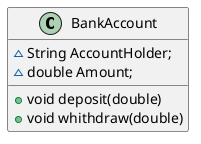 @startuml
class BankAccount{
~String AccountHolder;
~double Amount;
+void deposit(double)
+void whithdraw(double)
}
@enduml